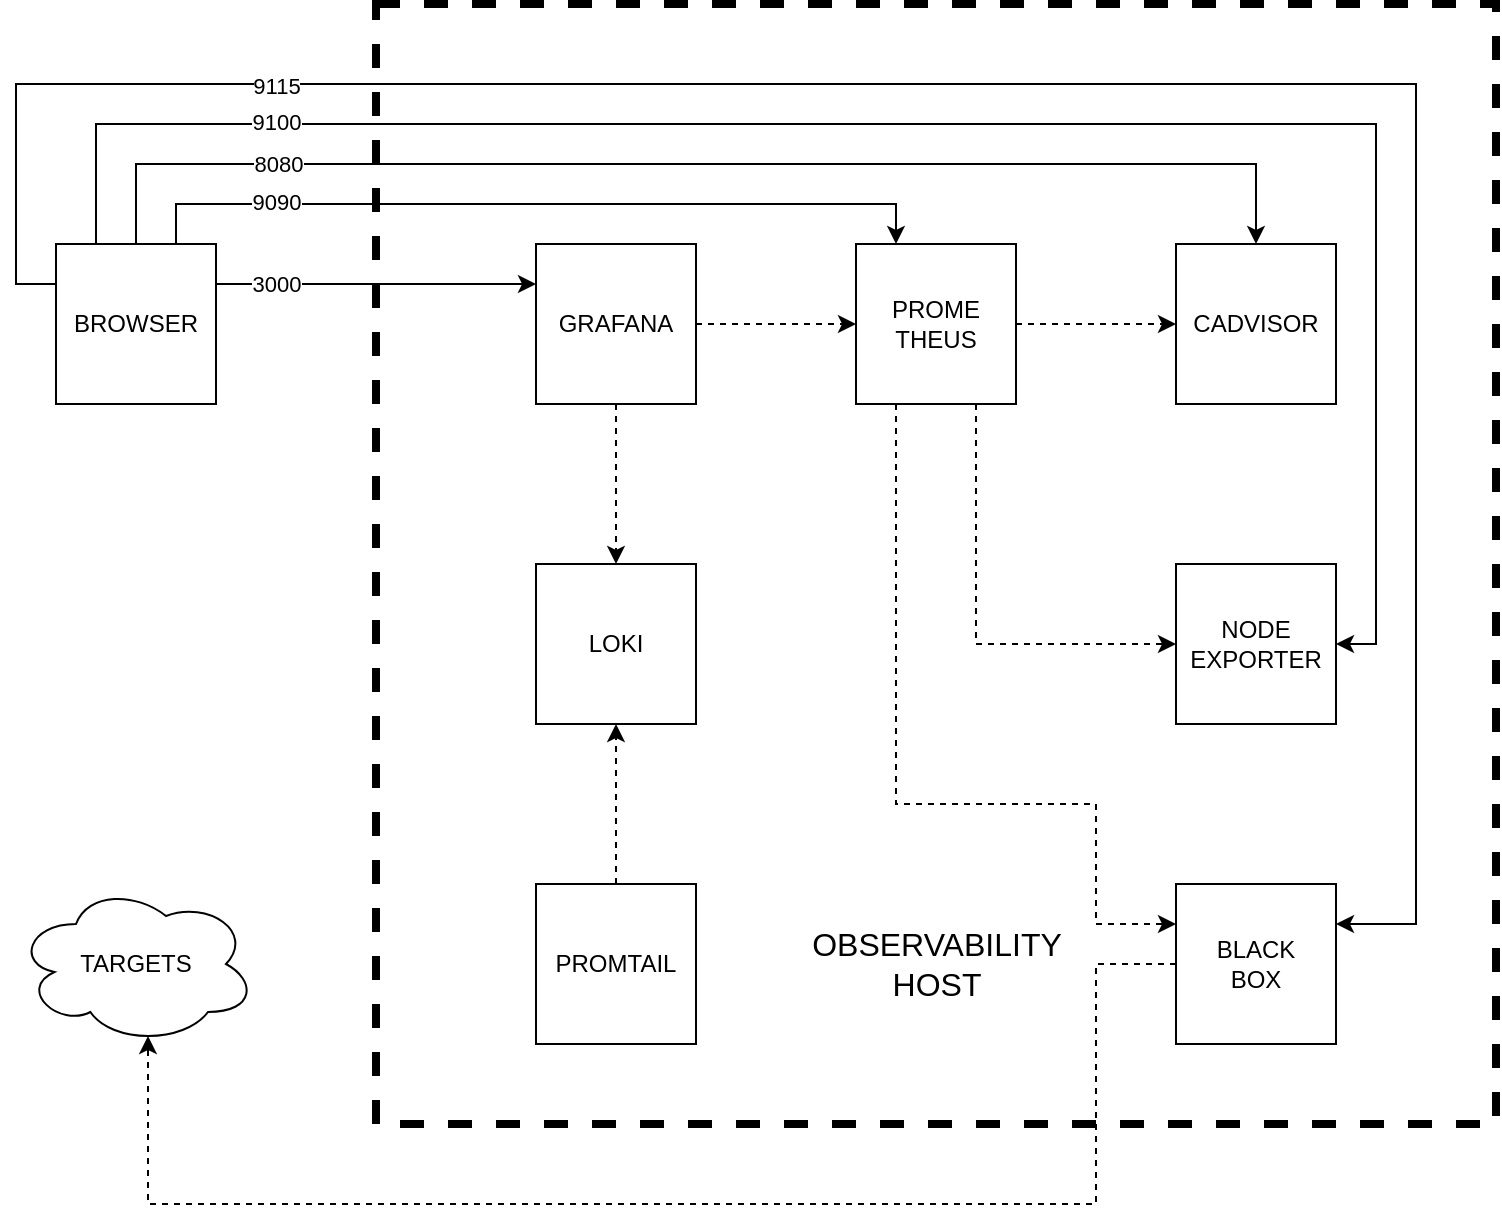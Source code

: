 <mxfile version="22.0.8" type="device">
  <diagram name="Page-1" id="atY9UiiIA_Nw8I-7F4KD">
    <mxGraphModel dx="2556" dy="2064" grid="1" gridSize="10" guides="1" tooltips="1" connect="1" arrows="1" fold="1" page="1" pageScale="1" pageWidth="850" pageHeight="1100" math="0" shadow="0">
      <root>
        <mxCell id="0" />
        <mxCell id="1" parent="0" />
        <mxCell id="sZujaXr4po-Wnfq5Oldd-35" value="" style="rounded=0;whiteSpace=wrap;html=1;fillColor=none;dashed=1;strokeWidth=4;" vertex="1" parent="1">
          <mxGeometry x="160" width="560" height="560" as="geometry" />
        </mxCell>
        <mxCell id="sZujaXr4po-Wnfq5Oldd-8" style="edgeStyle=orthogonalEdgeStyle;rounded=0;orthogonalLoop=1;jettySize=auto;html=1;exitX=0.5;exitY=1;exitDx=0;exitDy=0;entryX=0.5;entryY=0;entryDx=0;entryDy=0;dashed=1;" edge="1" parent="1" source="sZujaXr4po-Wnfq5Oldd-1" target="sZujaXr4po-Wnfq5Oldd-6">
          <mxGeometry relative="1" as="geometry" />
        </mxCell>
        <mxCell id="sZujaXr4po-Wnfq5Oldd-10" value="" style="edgeStyle=orthogonalEdgeStyle;rounded=0;orthogonalLoop=1;jettySize=auto;html=1;dashed=1;" edge="1" parent="1" source="sZujaXr4po-Wnfq5Oldd-1" target="sZujaXr4po-Wnfq5Oldd-2">
          <mxGeometry relative="1" as="geometry" />
        </mxCell>
        <mxCell id="sZujaXr4po-Wnfq5Oldd-1" value="&lt;div&gt;GRAFANA&lt;/div&gt;" style="whiteSpace=wrap;html=1;aspect=fixed;" vertex="1" parent="1">
          <mxGeometry x="240" y="120" width="80" height="80" as="geometry" />
        </mxCell>
        <mxCell id="sZujaXr4po-Wnfq5Oldd-14" style="edgeStyle=orthogonalEdgeStyle;rounded=0;orthogonalLoop=1;jettySize=auto;html=1;exitX=0.75;exitY=1;exitDx=0;exitDy=0;entryX=0;entryY=0.5;entryDx=0;entryDy=0;dashed=1;" edge="1" parent="1" source="sZujaXr4po-Wnfq5Oldd-2" target="sZujaXr4po-Wnfq5Oldd-4">
          <mxGeometry relative="1" as="geometry" />
        </mxCell>
        <mxCell id="sZujaXr4po-Wnfq5Oldd-15" style="edgeStyle=orthogonalEdgeStyle;rounded=0;orthogonalLoop=1;jettySize=auto;html=1;exitX=0.25;exitY=1;exitDx=0;exitDy=0;entryX=0;entryY=0.25;entryDx=0;entryDy=0;dashed=1;" edge="1" parent="1" source="sZujaXr4po-Wnfq5Oldd-2" target="sZujaXr4po-Wnfq5Oldd-5">
          <mxGeometry relative="1" as="geometry">
            <Array as="points">
              <mxPoint x="420" y="400" />
              <mxPoint x="520" y="400" />
              <mxPoint x="520" y="460" />
            </Array>
          </mxGeometry>
        </mxCell>
        <mxCell id="sZujaXr4po-Wnfq5Oldd-16" style="edgeStyle=orthogonalEdgeStyle;rounded=0;orthogonalLoop=1;jettySize=auto;html=1;exitX=1;exitY=0.5;exitDx=0;exitDy=0;entryX=0;entryY=0.5;entryDx=0;entryDy=0;dashed=1;" edge="1" parent="1" source="sZujaXr4po-Wnfq5Oldd-2" target="sZujaXr4po-Wnfq5Oldd-3">
          <mxGeometry relative="1" as="geometry" />
        </mxCell>
        <mxCell id="sZujaXr4po-Wnfq5Oldd-2" value="PROME&lt;br&gt;THEUS" style="whiteSpace=wrap;html=1;aspect=fixed;" vertex="1" parent="1">
          <mxGeometry x="400" y="120" width="80" height="80" as="geometry" />
        </mxCell>
        <mxCell id="sZujaXr4po-Wnfq5Oldd-3" value="CADVISOR" style="whiteSpace=wrap;html=1;aspect=fixed;" vertex="1" parent="1">
          <mxGeometry x="560" y="120" width="80" height="80" as="geometry" />
        </mxCell>
        <mxCell id="sZujaXr4po-Wnfq5Oldd-4" value="NODE&lt;br&gt;EXPORTER" style="whiteSpace=wrap;html=1;aspect=fixed;" vertex="1" parent="1">
          <mxGeometry x="560" y="280" width="80" height="80" as="geometry" />
        </mxCell>
        <mxCell id="sZujaXr4po-Wnfq5Oldd-5" value="BLACK&lt;br&gt;BOX" style="whiteSpace=wrap;html=1;aspect=fixed;" vertex="1" parent="1">
          <mxGeometry x="560" y="440" width="80" height="80" as="geometry" />
        </mxCell>
        <mxCell id="sZujaXr4po-Wnfq5Oldd-6" value="LOKI" style="whiteSpace=wrap;html=1;aspect=fixed;" vertex="1" parent="1">
          <mxGeometry x="240" y="280" width="80" height="80" as="geometry" />
        </mxCell>
        <mxCell id="sZujaXr4po-Wnfq5Oldd-17" style="edgeStyle=orthogonalEdgeStyle;rounded=0;orthogonalLoop=1;jettySize=auto;html=1;exitX=0.5;exitY=0;exitDx=0;exitDy=0;entryX=0.5;entryY=1;entryDx=0;entryDy=0;dashed=1;" edge="1" parent="1" source="sZujaXr4po-Wnfq5Oldd-7" target="sZujaXr4po-Wnfq5Oldd-6">
          <mxGeometry relative="1" as="geometry" />
        </mxCell>
        <mxCell id="sZujaXr4po-Wnfq5Oldd-7" value="PROMTAIL" style="whiteSpace=wrap;html=1;aspect=fixed;" vertex="1" parent="1">
          <mxGeometry x="240" y="440" width="80" height="80" as="geometry" />
        </mxCell>
        <mxCell id="sZujaXr4po-Wnfq5Oldd-19" value="" style="edgeStyle=orthogonalEdgeStyle;rounded=0;orthogonalLoop=1;jettySize=auto;html=1;entryX=0;entryY=0.25;entryDx=0;entryDy=0;exitX=1;exitY=0.25;exitDx=0;exitDy=0;" edge="1" parent="1" source="sZujaXr4po-Wnfq5Oldd-18" target="sZujaXr4po-Wnfq5Oldd-1">
          <mxGeometry relative="1" as="geometry" />
        </mxCell>
        <mxCell id="sZujaXr4po-Wnfq5Oldd-20" value="3000" style="edgeLabel;html=1;align=center;verticalAlign=middle;resizable=0;points=[];" vertex="1" connectable="0" parent="sZujaXr4po-Wnfq5Oldd-19">
          <mxGeometry x="-0.025" relative="1" as="geometry">
            <mxPoint x="-48" as="offset" />
          </mxGeometry>
        </mxCell>
        <mxCell id="sZujaXr4po-Wnfq5Oldd-21" style="edgeStyle=orthogonalEdgeStyle;rounded=0;orthogonalLoop=1;jettySize=auto;html=1;exitX=0.75;exitY=0;exitDx=0;exitDy=0;entryX=0.25;entryY=0;entryDx=0;entryDy=0;" edge="1" parent="1" source="sZujaXr4po-Wnfq5Oldd-18" target="sZujaXr4po-Wnfq5Oldd-2">
          <mxGeometry relative="1" as="geometry" />
        </mxCell>
        <mxCell id="sZujaXr4po-Wnfq5Oldd-23" value="9090" style="edgeLabel;html=1;align=center;verticalAlign=middle;resizable=0;points=[];" vertex="1" connectable="0" parent="sZujaXr4po-Wnfq5Oldd-21">
          <mxGeometry x="-0.006" y="1" relative="1" as="geometry">
            <mxPoint x="-129" as="offset" />
          </mxGeometry>
        </mxCell>
        <mxCell id="sZujaXr4po-Wnfq5Oldd-24" style="edgeStyle=orthogonalEdgeStyle;rounded=0;orthogonalLoop=1;jettySize=auto;html=1;exitX=0.5;exitY=0;exitDx=0;exitDy=0;entryX=0.5;entryY=0;entryDx=0;entryDy=0;" edge="1" parent="1" source="sZujaXr4po-Wnfq5Oldd-18" target="sZujaXr4po-Wnfq5Oldd-3">
          <mxGeometry relative="1" as="geometry">
            <Array as="points">
              <mxPoint x="40" y="80" />
              <mxPoint x="600" y="80" />
            </Array>
          </mxGeometry>
        </mxCell>
        <mxCell id="sZujaXr4po-Wnfq5Oldd-25" value="8080" style="edgeLabel;html=1;align=center;verticalAlign=middle;resizable=0;points=[];" vertex="1" connectable="0" parent="sZujaXr4po-Wnfq5Oldd-24">
          <mxGeometry x="0.004" relative="1" as="geometry">
            <mxPoint x="-211" as="offset" />
          </mxGeometry>
        </mxCell>
        <mxCell id="sZujaXr4po-Wnfq5Oldd-26" style="edgeStyle=orthogonalEdgeStyle;rounded=0;orthogonalLoop=1;jettySize=auto;html=1;exitX=0.25;exitY=0;exitDx=0;exitDy=0;entryX=1;entryY=0.5;entryDx=0;entryDy=0;" edge="1" parent="1" source="sZujaXr4po-Wnfq5Oldd-18" target="sZujaXr4po-Wnfq5Oldd-4">
          <mxGeometry relative="1" as="geometry">
            <Array as="points">
              <mxPoint x="20" y="60" />
              <mxPoint x="660" y="60" />
              <mxPoint x="660" y="320" />
            </Array>
          </mxGeometry>
        </mxCell>
        <mxCell id="sZujaXr4po-Wnfq5Oldd-27" value="9100" style="edgeLabel;html=1;align=center;verticalAlign=middle;resizable=0;points=[];" vertex="1" connectable="0" parent="sZujaXr4po-Wnfq5Oldd-26">
          <mxGeometry x="-0.24" y="1" relative="1" as="geometry">
            <mxPoint x="-223" as="offset" />
          </mxGeometry>
        </mxCell>
        <mxCell id="sZujaXr4po-Wnfq5Oldd-28" style="edgeStyle=orthogonalEdgeStyle;rounded=0;orthogonalLoop=1;jettySize=auto;html=1;exitX=0;exitY=0.25;exitDx=0;exitDy=0;entryX=1;entryY=0.25;entryDx=0;entryDy=0;" edge="1" parent="1" source="sZujaXr4po-Wnfq5Oldd-18" target="sZujaXr4po-Wnfq5Oldd-5">
          <mxGeometry relative="1" as="geometry">
            <Array as="points">
              <mxPoint x="-20" y="140" />
              <mxPoint x="-20" y="40" />
              <mxPoint x="680" y="40" />
              <mxPoint x="680" y="460" />
            </Array>
          </mxGeometry>
        </mxCell>
        <mxCell id="sZujaXr4po-Wnfq5Oldd-29" value="9115" style="edgeLabel;html=1;align=center;verticalAlign=middle;resizable=0;points=[];" vertex="1" connectable="0" parent="sZujaXr4po-Wnfq5Oldd-28">
          <mxGeometry x="-0.283" y="-1" relative="1" as="geometry">
            <mxPoint x="-209" as="offset" />
          </mxGeometry>
        </mxCell>
        <mxCell id="sZujaXr4po-Wnfq5Oldd-18" value="BROWSER" style="whiteSpace=wrap;html=1;aspect=fixed;" vertex="1" parent="1">
          <mxGeometry y="120" width="80" height="80" as="geometry" />
        </mxCell>
        <mxCell id="sZujaXr4po-Wnfq5Oldd-30" value="TARGETS" style="ellipse;shape=cloud;whiteSpace=wrap;html=1;" vertex="1" parent="1">
          <mxGeometry x="-20" y="440" width="120" height="80" as="geometry" />
        </mxCell>
        <mxCell id="sZujaXr4po-Wnfq5Oldd-33" style="edgeStyle=orthogonalEdgeStyle;rounded=0;orthogonalLoop=1;jettySize=auto;html=1;exitX=0;exitY=0.5;exitDx=0;exitDy=0;dashed=1;entryX=0.55;entryY=0.95;entryDx=0;entryDy=0;entryPerimeter=0;" edge="1" parent="1" source="sZujaXr4po-Wnfq5Oldd-5" target="sZujaXr4po-Wnfq5Oldd-30">
          <mxGeometry relative="1" as="geometry">
            <mxPoint x="500" y="480" as="targetPoint" />
            <Array as="points">
              <mxPoint x="520" y="480" />
              <mxPoint x="520" y="600" />
              <mxPoint x="46" y="600" />
            </Array>
          </mxGeometry>
        </mxCell>
        <mxCell id="sZujaXr4po-Wnfq5Oldd-36" value="&lt;font style=&quot;font-size: 16px;&quot;&gt;OBSERVABILITY&lt;br&gt;HOST&lt;/font&gt;" style="text;html=1;strokeColor=none;fillColor=none;align=center;verticalAlign=middle;whiteSpace=wrap;rounded=0;" vertex="1" parent="1">
          <mxGeometry x="371.5" y="465" width="137" height="30" as="geometry" />
        </mxCell>
      </root>
    </mxGraphModel>
  </diagram>
</mxfile>
